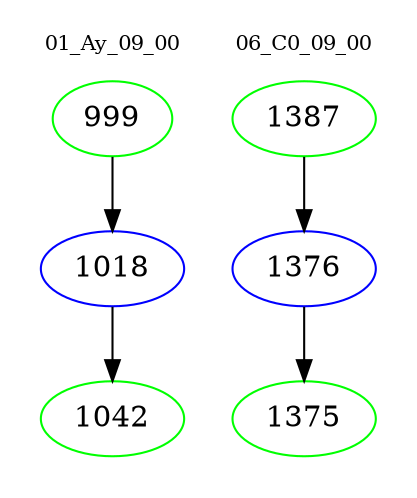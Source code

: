 digraph{
subgraph cluster_0 {
color = white
label = "01_Ay_09_00";
fontsize=10;
T0_999 [label="999", color="green"]
T0_999 -> T0_1018 [color="black"]
T0_1018 [label="1018", color="blue"]
T0_1018 -> T0_1042 [color="black"]
T0_1042 [label="1042", color="green"]
}
subgraph cluster_1 {
color = white
label = "06_C0_09_00";
fontsize=10;
T1_1387 [label="1387", color="green"]
T1_1387 -> T1_1376 [color="black"]
T1_1376 [label="1376", color="blue"]
T1_1376 -> T1_1375 [color="black"]
T1_1375 [label="1375", color="green"]
}
}
